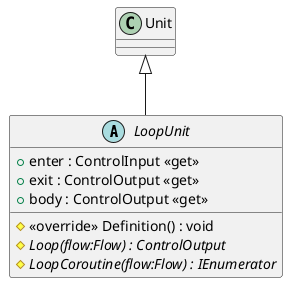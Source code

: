 @startuml
abstract class LoopUnit {
    + enter : ControlInput <<get>>
    + exit : ControlOutput <<get>>
    + body : ControlOutput <<get>>
    # <<override>> Definition() : void
    # {abstract} Loop(flow:Flow) : ControlOutput
    # {abstract} LoopCoroutine(flow:Flow) : IEnumerator
}
Unit <|-- LoopUnit
@enduml
